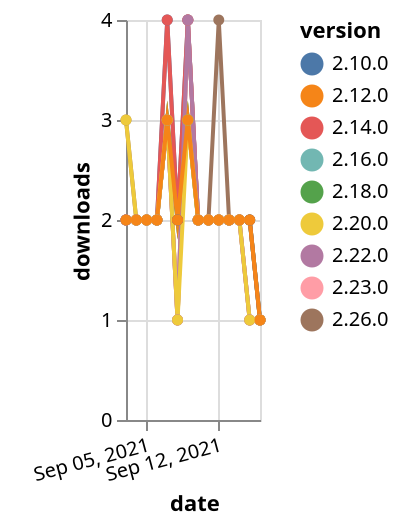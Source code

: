 {"$schema": "https://vega.github.io/schema/vega-lite/v5.json", "description": "A simple bar chart with embedded data.", "data": {"values": [{"date": "2021-09-03", "total": 2087, "delta": 2, "version": "2.16.0"}, {"date": "2021-09-04", "total": 2089, "delta": 2, "version": "2.16.0"}, {"date": "2021-09-05", "total": 2091, "delta": 2, "version": "2.16.0"}, {"date": "2021-09-06", "total": 2093, "delta": 2, "version": "2.16.0"}, {"date": "2021-09-07", "total": 2096, "delta": 3, "version": "2.16.0"}, {"date": "2021-09-08", "total": 2098, "delta": 2, "version": "2.16.0"}, {"date": "2021-09-09", "total": 2101, "delta": 3, "version": "2.16.0"}, {"date": "2021-09-10", "total": 2103, "delta": 2, "version": "2.16.0"}, {"date": "2021-09-11", "total": 2105, "delta": 2, "version": "2.16.0"}, {"date": "2021-09-12", "total": 2107, "delta": 2, "version": "2.16.0"}, {"date": "2021-09-13", "total": 2109, "delta": 2, "version": "2.16.0"}, {"date": "2021-09-14", "total": 2111, "delta": 2, "version": "2.16.0"}, {"date": "2021-09-15", "total": 2113, "delta": 2, "version": "2.16.0"}, {"date": "2021-09-16", "total": 2114, "delta": 1, "version": "2.16.0"}, {"date": "2021-09-03", "total": 239, "delta": 3, "version": "2.26.0"}, {"date": "2021-09-04", "total": 241, "delta": 2, "version": "2.26.0"}, {"date": "2021-09-05", "total": 243, "delta": 2, "version": "2.26.0"}, {"date": "2021-09-06", "total": 245, "delta": 2, "version": "2.26.0"}, {"date": "2021-09-07", "total": 248, "delta": 3, "version": "2.26.0"}, {"date": "2021-09-08", "total": 249, "delta": 1, "version": "2.26.0"}, {"date": "2021-09-09", "total": 253, "delta": 4, "version": "2.26.0"}, {"date": "2021-09-10", "total": 255, "delta": 2, "version": "2.26.0"}, {"date": "2021-09-11", "total": 257, "delta": 2, "version": "2.26.0"}, {"date": "2021-09-12", "total": 261, "delta": 4, "version": "2.26.0"}, {"date": "2021-09-13", "total": 263, "delta": 2, "version": "2.26.0"}, {"date": "2021-09-14", "total": 265, "delta": 2, "version": "2.26.0"}, {"date": "2021-09-15", "total": 266, "delta": 1, "version": "2.26.0"}, {"date": "2021-09-16", "total": 267, "delta": 1, "version": "2.26.0"}, {"date": "2021-09-03", "total": 3239, "delta": 2, "version": "2.10.0"}, {"date": "2021-09-04", "total": 3241, "delta": 2, "version": "2.10.0"}, {"date": "2021-09-05", "total": 3243, "delta": 2, "version": "2.10.0"}, {"date": "2021-09-06", "total": 3245, "delta": 2, "version": "2.10.0"}, {"date": "2021-09-07", "total": 3249, "delta": 4, "version": "2.10.0"}, {"date": "2021-09-08", "total": 3251, "delta": 2, "version": "2.10.0"}, {"date": "2021-09-09", "total": 3255, "delta": 4, "version": "2.10.0"}, {"date": "2021-09-10", "total": 3257, "delta": 2, "version": "2.10.0"}, {"date": "2021-09-11", "total": 3259, "delta": 2, "version": "2.10.0"}, {"date": "2021-09-12", "total": 3261, "delta": 2, "version": "2.10.0"}, {"date": "2021-09-13", "total": 3263, "delta": 2, "version": "2.10.0"}, {"date": "2021-09-14", "total": 3265, "delta": 2, "version": "2.10.0"}, {"date": "2021-09-15", "total": 3267, "delta": 2, "version": "2.10.0"}, {"date": "2021-09-16", "total": 3268, "delta": 1, "version": "2.10.0"}, {"date": "2021-09-03", "total": 678, "delta": 2, "version": "2.23.0"}, {"date": "2021-09-04", "total": 680, "delta": 2, "version": "2.23.0"}, {"date": "2021-09-05", "total": 682, "delta": 2, "version": "2.23.0"}, {"date": "2021-09-06", "total": 684, "delta": 2, "version": "2.23.0"}, {"date": "2021-09-07", "total": 687, "delta": 3, "version": "2.23.0"}, {"date": "2021-09-08", "total": 688, "delta": 1, "version": "2.23.0"}, {"date": "2021-09-09", "total": 692, "delta": 4, "version": "2.23.0"}, {"date": "2021-09-10", "total": 694, "delta": 2, "version": "2.23.0"}, {"date": "2021-09-11", "total": 696, "delta": 2, "version": "2.23.0"}, {"date": "2021-09-12", "total": 698, "delta": 2, "version": "2.23.0"}, {"date": "2021-09-13", "total": 700, "delta": 2, "version": "2.23.0"}, {"date": "2021-09-14", "total": 702, "delta": 2, "version": "2.23.0"}, {"date": "2021-09-15", "total": 703, "delta": 1, "version": "2.23.0"}, {"date": "2021-09-16", "total": 704, "delta": 1, "version": "2.23.0"}, {"date": "2021-09-03", "total": 1660, "delta": 2, "version": "2.18.0"}, {"date": "2021-09-04", "total": 1662, "delta": 2, "version": "2.18.0"}, {"date": "2021-09-05", "total": 1664, "delta": 2, "version": "2.18.0"}, {"date": "2021-09-06", "total": 1666, "delta": 2, "version": "2.18.0"}, {"date": "2021-09-07", "total": 1669, "delta": 3, "version": "2.18.0"}, {"date": "2021-09-08", "total": 1671, "delta": 2, "version": "2.18.0"}, {"date": "2021-09-09", "total": 1674, "delta": 3, "version": "2.18.0"}, {"date": "2021-09-10", "total": 1676, "delta": 2, "version": "2.18.0"}, {"date": "2021-09-11", "total": 1678, "delta": 2, "version": "2.18.0"}, {"date": "2021-09-12", "total": 1680, "delta": 2, "version": "2.18.0"}, {"date": "2021-09-13", "total": 1682, "delta": 2, "version": "2.18.0"}, {"date": "2021-09-14", "total": 1684, "delta": 2, "version": "2.18.0"}, {"date": "2021-09-15", "total": 1686, "delta": 2, "version": "2.18.0"}, {"date": "2021-09-16", "total": 1687, "delta": 1, "version": "2.18.0"}, {"date": "2021-09-03", "total": 2601, "delta": 2, "version": "2.14.0"}, {"date": "2021-09-04", "total": 2603, "delta": 2, "version": "2.14.0"}, {"date": "2021-09-05", "total": 2605, "delta": 2, "version": "2.14.0"}, {"date": "2021-09-06", "total": 2607, "delta": 2, "version": "2.14.0"}, {"date": "2021-09-07", "total": 2611, "delta": 4, "version": "2.14.0"}, {"date": "2021-09-08", "total": 2613, "delta": 2, "version": "2.14.0"}, {"date": "2021-09-09", "total": 2617, "delta": 4, "version": "2.14.0"}, {"date": "2021-09-10", "total": 2619, "delta": 2, "version": "2.14.0"}, {"date": "2021-09-11", "total": 2621, "delta": 2, "version": "2.14.0"}, {"date": "2021-09-12", "total": 2623, "delta": 2, "version": "2.14.0"}, {"date": "2021-09-13", "total": 2625, "delta": 2, "version": "2.14.0"}, {"date": "2021-09-14", "total": 2627, "delta": 2, "version": "2.14.0"}, {"date": "2021-09-15", "total": 2629, "delta": 2, "version": "2.14.0"}, {"date": "2021-09-16", "total": 2630, "delta": 1, "version": "2.14.0"}, {"date": "2021-09-03", "total": 1022, "delta": 2, "version": "2.22.0"}, {"date": "2021-09-04", "total": 1024, "delta": 2, "version": "2.22.0"}, {"date": "2021-09-05", "total": 1026, "delta": 2, "version": "2.22.0"}, {"date": "2021-09-06", "total": 1028, "delta": 2, "version": "2.22.0"}, {"date": "2021-09-07", "total": 1031, "delta": 3, "version": "2.22.0"}, {"date": "2021-09-08", "total": 1032, "delta": 1, "version": "2.22.0"}, {"date": "2021-09-09", "total": 1036, "delta": 4, "version": "2.22.0"}, {"date": "2021-09-10", "total": 1038, "delta": 2, "version": "2.22.0"}, {"date": "2021-09-11", "total": 1040, "delta": 2, "version": "2.22.0"}, {"date": "2021-09-12", "total": 1042, "delta": 2, "version": "2.22.0"}, {"date": "2021-09-13", "total": 1044, "delta": 2, "version": "2.22.0"}, {"date": "2021-09-14", "total": 1046, "delta": 2, "version": "2.22.0"}, {"date": "2021-09-15", "total": 1047, "delta": 1, "version": "2.22.0"}, {"date": "2021-09-16", "total": 1048, "delta": 1, "version": "2.22.0"}, {"date": "2021-09-03", "total": 1484, "delta": 3, "version": "2.20.0"}, {"date": "2021-09-04", "total": 1486, "delta": 2, "version": "2.20.0"}, {"date": "2021-09-05", "total": 1488, "delta": 2, "version": "2.20.0"}, {"date": "2021-09-06", "total": 1490, "delta": 2, "version": "2.20.0"}, {"date": "2021-09-07", "total": 1493, "delta": 3, "version": "2.20.0"}, {"date": "2021-09-08", "total": 1494, "delta": 1, "version": "2.20.0"}, {"date": "2021-09-09", "total": 1497, "delta": 3, "version": "2.20.0"}, {"date": "2021-09-10", "total": 1499, "delta": 2, "version": "2.20.0"}, {"date": "2021-09-11", "total": 1501, "delta": 2, "version": "2.20.0"}, {"date": "2021-09-12", "total": 1503, "delta": 2, "version": "2.20.0"}, {"date": "2021-09-13", "total": 1505, "delta": 2, "version": "2.20.0"}, {"date": "2021-09-14", "total": 1507, "delta": 2, "version": "2.20.0"}, {"date": "2021-09-15", "total": 1508, "delta": 1, "version": "2.20.0"}, {"date": "2021-09-16", "total": 1509, "delta": 1, "version": "2.20.0"}, {"date": "2021-09-03", "total": 2680, "delta": 2, "version": "2.12.0"}, {"date": "2021-09-04", "total": 2682, "delta": 2, "version": "2.12.0"}, {"date": "2021-09-05", "total": 2684, "delta": 2, "version": "2.12.0"}, {"date": "2021-09-06", "total": 2686, "delta": 2, "version": "2.12.0"}, {"date": "2021-09-07", "total": 2689, "delta": 3, "version": "2.12.0"}, {"date": "2021-09-08", "total": 2691, "delta": 2, "version": "2.12.0"}, {"date": "2021-09-09", "total": 2694, "delta": 3, "version": "2.12.0"}, {"date": "2021-09-10", "total": 2696, "delta": 2, "version": "2.12.0"}, {"date": "2021-09-11", "total": 2698, "delta": 2, "version": "2.12.0"}, {"date": "2021-09-12", "total": 2700, "delta": 2, "version": "2.12.0"}, {"date": "2021-09-13", "total": 2702, "delta": 2, "version": "2.12.0"}, {"date": "2021-09-14", "total": 2704, "delta": 2, "version": "2.12.0"}, {"date": "2021-09-15", "total": 2706, "delta": 2, "version": "2.12.0"}, {"date": "2021-09-16", "total": 2707, "delta": 1, "version": "2.12.0"}]}, "width": "container", "mark": {"type": "line", "point": {"filled": true}}, "encoding": {"x": {"field": "date", "type": "temporal", "timeUnit": "yearmonthdate", "title": "date", "axis": {"labelAngle": -15}}, "y": {"field": "delta", "type": "quantitative", "title": "downloads"}, "color": {"field": "version", "type": "nominal"}, "tooltip": {"field": "delta"}}}